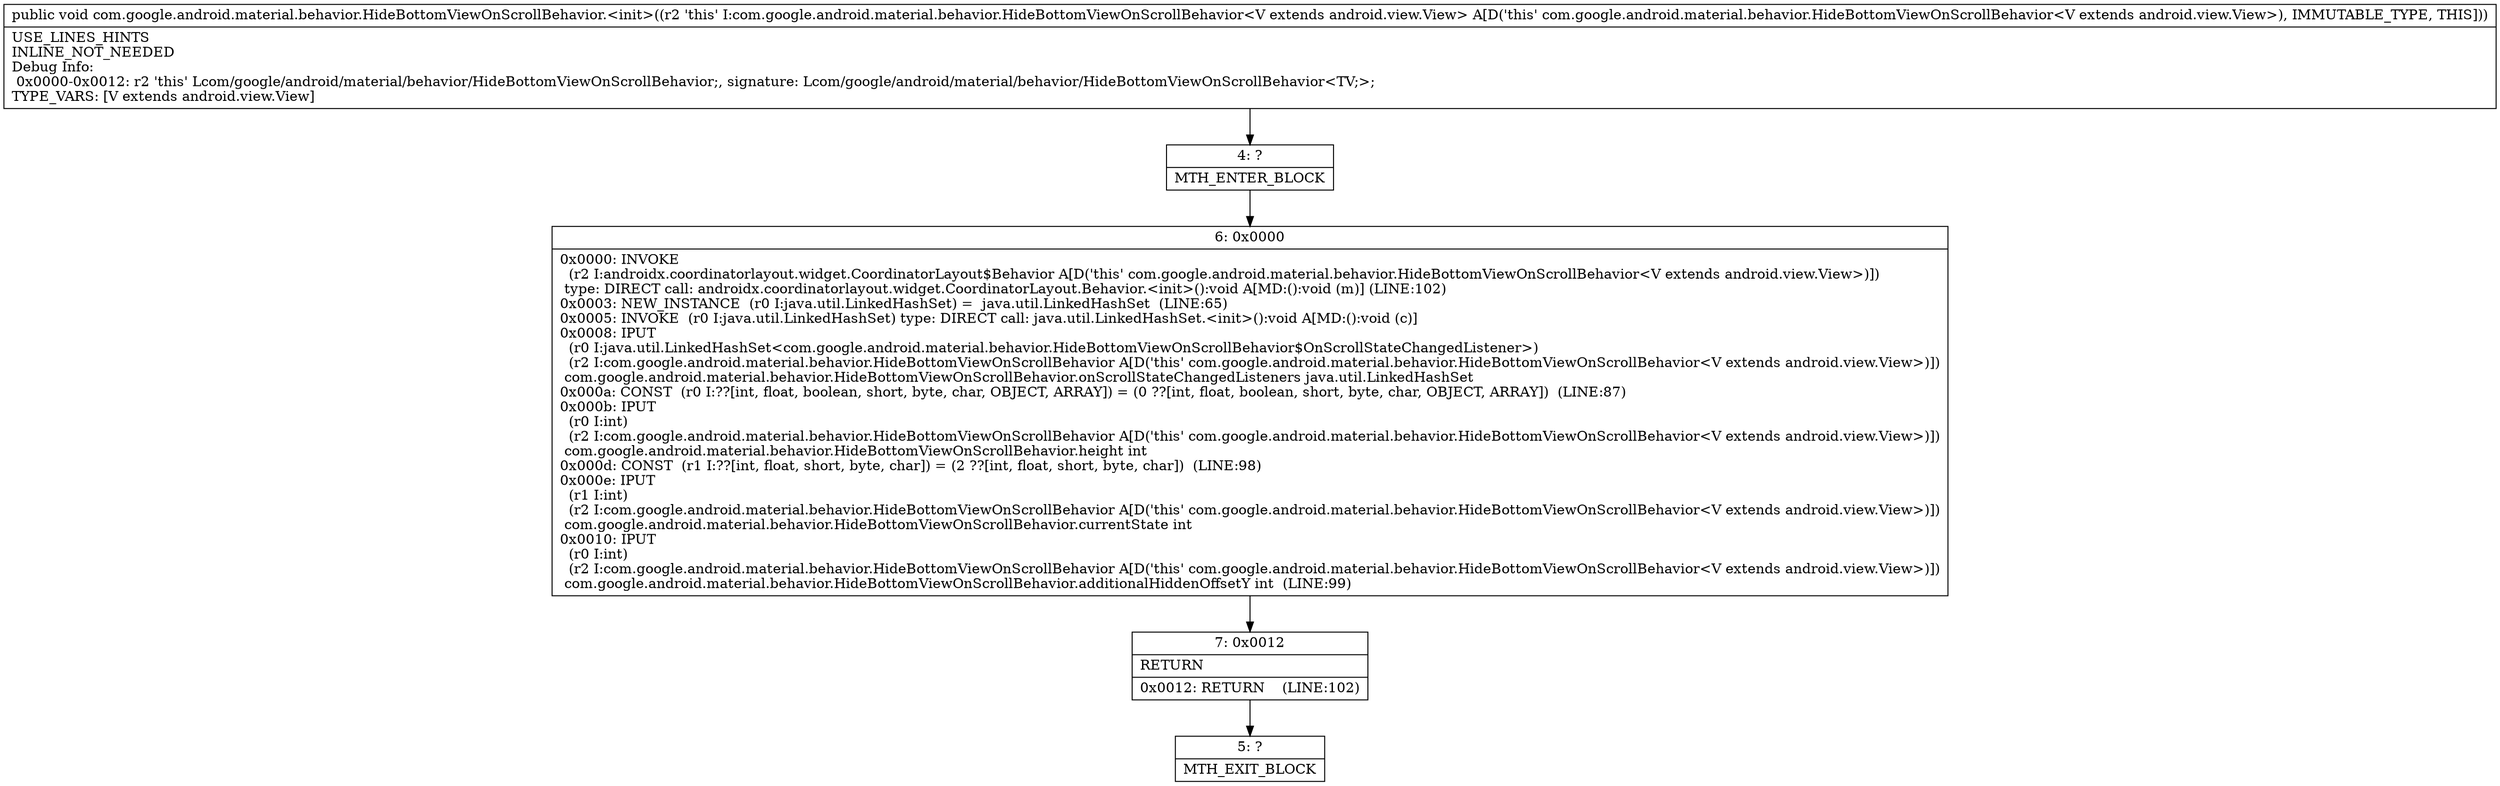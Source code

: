 digraph "CFG forcom.google.android.material.behavior.HideBottomViewOnScrollBehavior.\<init\>()V" {
Node_4 [shape=record,label="{4\:\ ?|MTH_ENTER_BLOCK\l}"];
Node_6 [shape=record,label="{6\:\ 0x0000|0x0000: INVOKE  \l  (r2 I:androidx.coordinatorlayout.widget.CoordinatorLayout$Behavior A[D('this' com.google.android.material.behavior.HideBottomViewOnScrollBehavior\<V extends android.view.View\>)])\l type: DIRECT call: androidx.coordinatorlayout.widget.CoordinatorLayout.Behavior.\<init\>():void A[MD:():void (m)] (LINE:102)\l0x0003: NEW_INSTANCE  (r0 I:java.util.LinkedHashSet) =  java.util.LinkedHashSet  (LINE:65)\l0x0005: INVOKE  (r0 I:java.util.LinkedHashSet) type: DIRECT call: java.util.LinkedHashSet.\<init\>():void A[MD:():void (c)]\l0x0008: IPUT  \l  (r0 I:java.util.LinkedHashSet\<com.google.android.material.behavior.HideBottomViewOnScrollBehavior$OnScrollStateChangedListener\>)\l  (r2 I:com.google.android.material.behavior.HideBottomViewOnScrollBehavior A[D('this' com.google.android.material.behavior.HideBottomViewOnScrollBehavior\<V extends android.view.View\>)])\l com.google.android.material.behavior.HideBottomViewOnScrollBehavior.onScrollStateChangedListeners java.util.LinkedHashSet \l0x000a: CONST  (r0 I:??[int, float, boolean, short, byte, char, OBJECT, ARRAY]) = (0 ??[int, float, boolean, short, byte, char, OBJECT, ARRAY])  (LINE:87)\l0x000b: IPUT  \l  (r0 I:int)\l  (r2 I:com.google.android.material.behavior.HideBottomViewOnScrollBehavior A[D('this' com.google.android.material.behavior.HideBottomViewOnScrollBehavior\<V extends android.view.View\>)])\l com.google.android.material.behavior.HideBottomViewOnScrollBehavior.height int \l0x000d: CONST  (r1 I:??[int, float, short, byte, char]) = (2 ??[int, float, short, byte, char])  (LINE:98)\l0x000e: IPUT  \l  (r1 I:int)\l  (r2 I:com.google.android.material.behavior.HideBottomViewOnScrollBehavior A[D('this' com.google.android.material.behavior.HideBottomViewOnScrollBehavior\<V extends android.view.View\>)])\l com.google.android.material.behavior.HideBottomViewOnScrollBehavior.currentState int \l0x0010: IPUT  \l  (r0 I:int)\l  (r2 I:com.google.android.material.behavior.HideBottomViewOnScrollBehavior A[D('this' com.google.android.material.behavior.HideBottomViewOnScrollBehavior\<V extends android.view.View\>)])\l com.google.android.material.behavior.HideBottomViewOnScrollBehavior.additionalHiddenOffsetY int  (LINE:99)\l}"];
Node_7 [shape=record,label="{7\:\ 0x0012|RETURN\l|0x0012: RETURN    (LINE:102)\l}"];
Node_5 [shape=record,label="{5\:\ ?|MTH_EXIT_BLOCK\l}"];
MethodNode[shape=record,label="{public void com.google.android.material.behavior.HideBottomViewOnScrollBehavior.\<init\>((r2 'this' I:com.google.android.material.behavior.HideBottomViewOnScrollBehavior\<V extends android.view.View\> A[D('this' com.google.android.material.behavior.HideBottomViewOnScrollBehavior\<V extends android.view.View\>), IMMUTABLE_TYPE, THIS]))  | USE_LINES_HINTS\lINLINE_NOT_NEEDED\lDebug Info:\l  0x0000\-0x0012: r2 'this' Lcom\/google\/android\/material\/behavior\/HideBottomViewOnScrollBehavior;, signature: Lcom\/google\/android\/material\/behavior\/HideBottomViewOnScrollBehavior\<TV;\>;\lTYPE_VARS: [V extends android.view.View]\l}"];
MethodNode -> Node_4;Node_4 -> Node_6;
Node_6 -> Node_7;
Node_7 -> Node_5;
}

